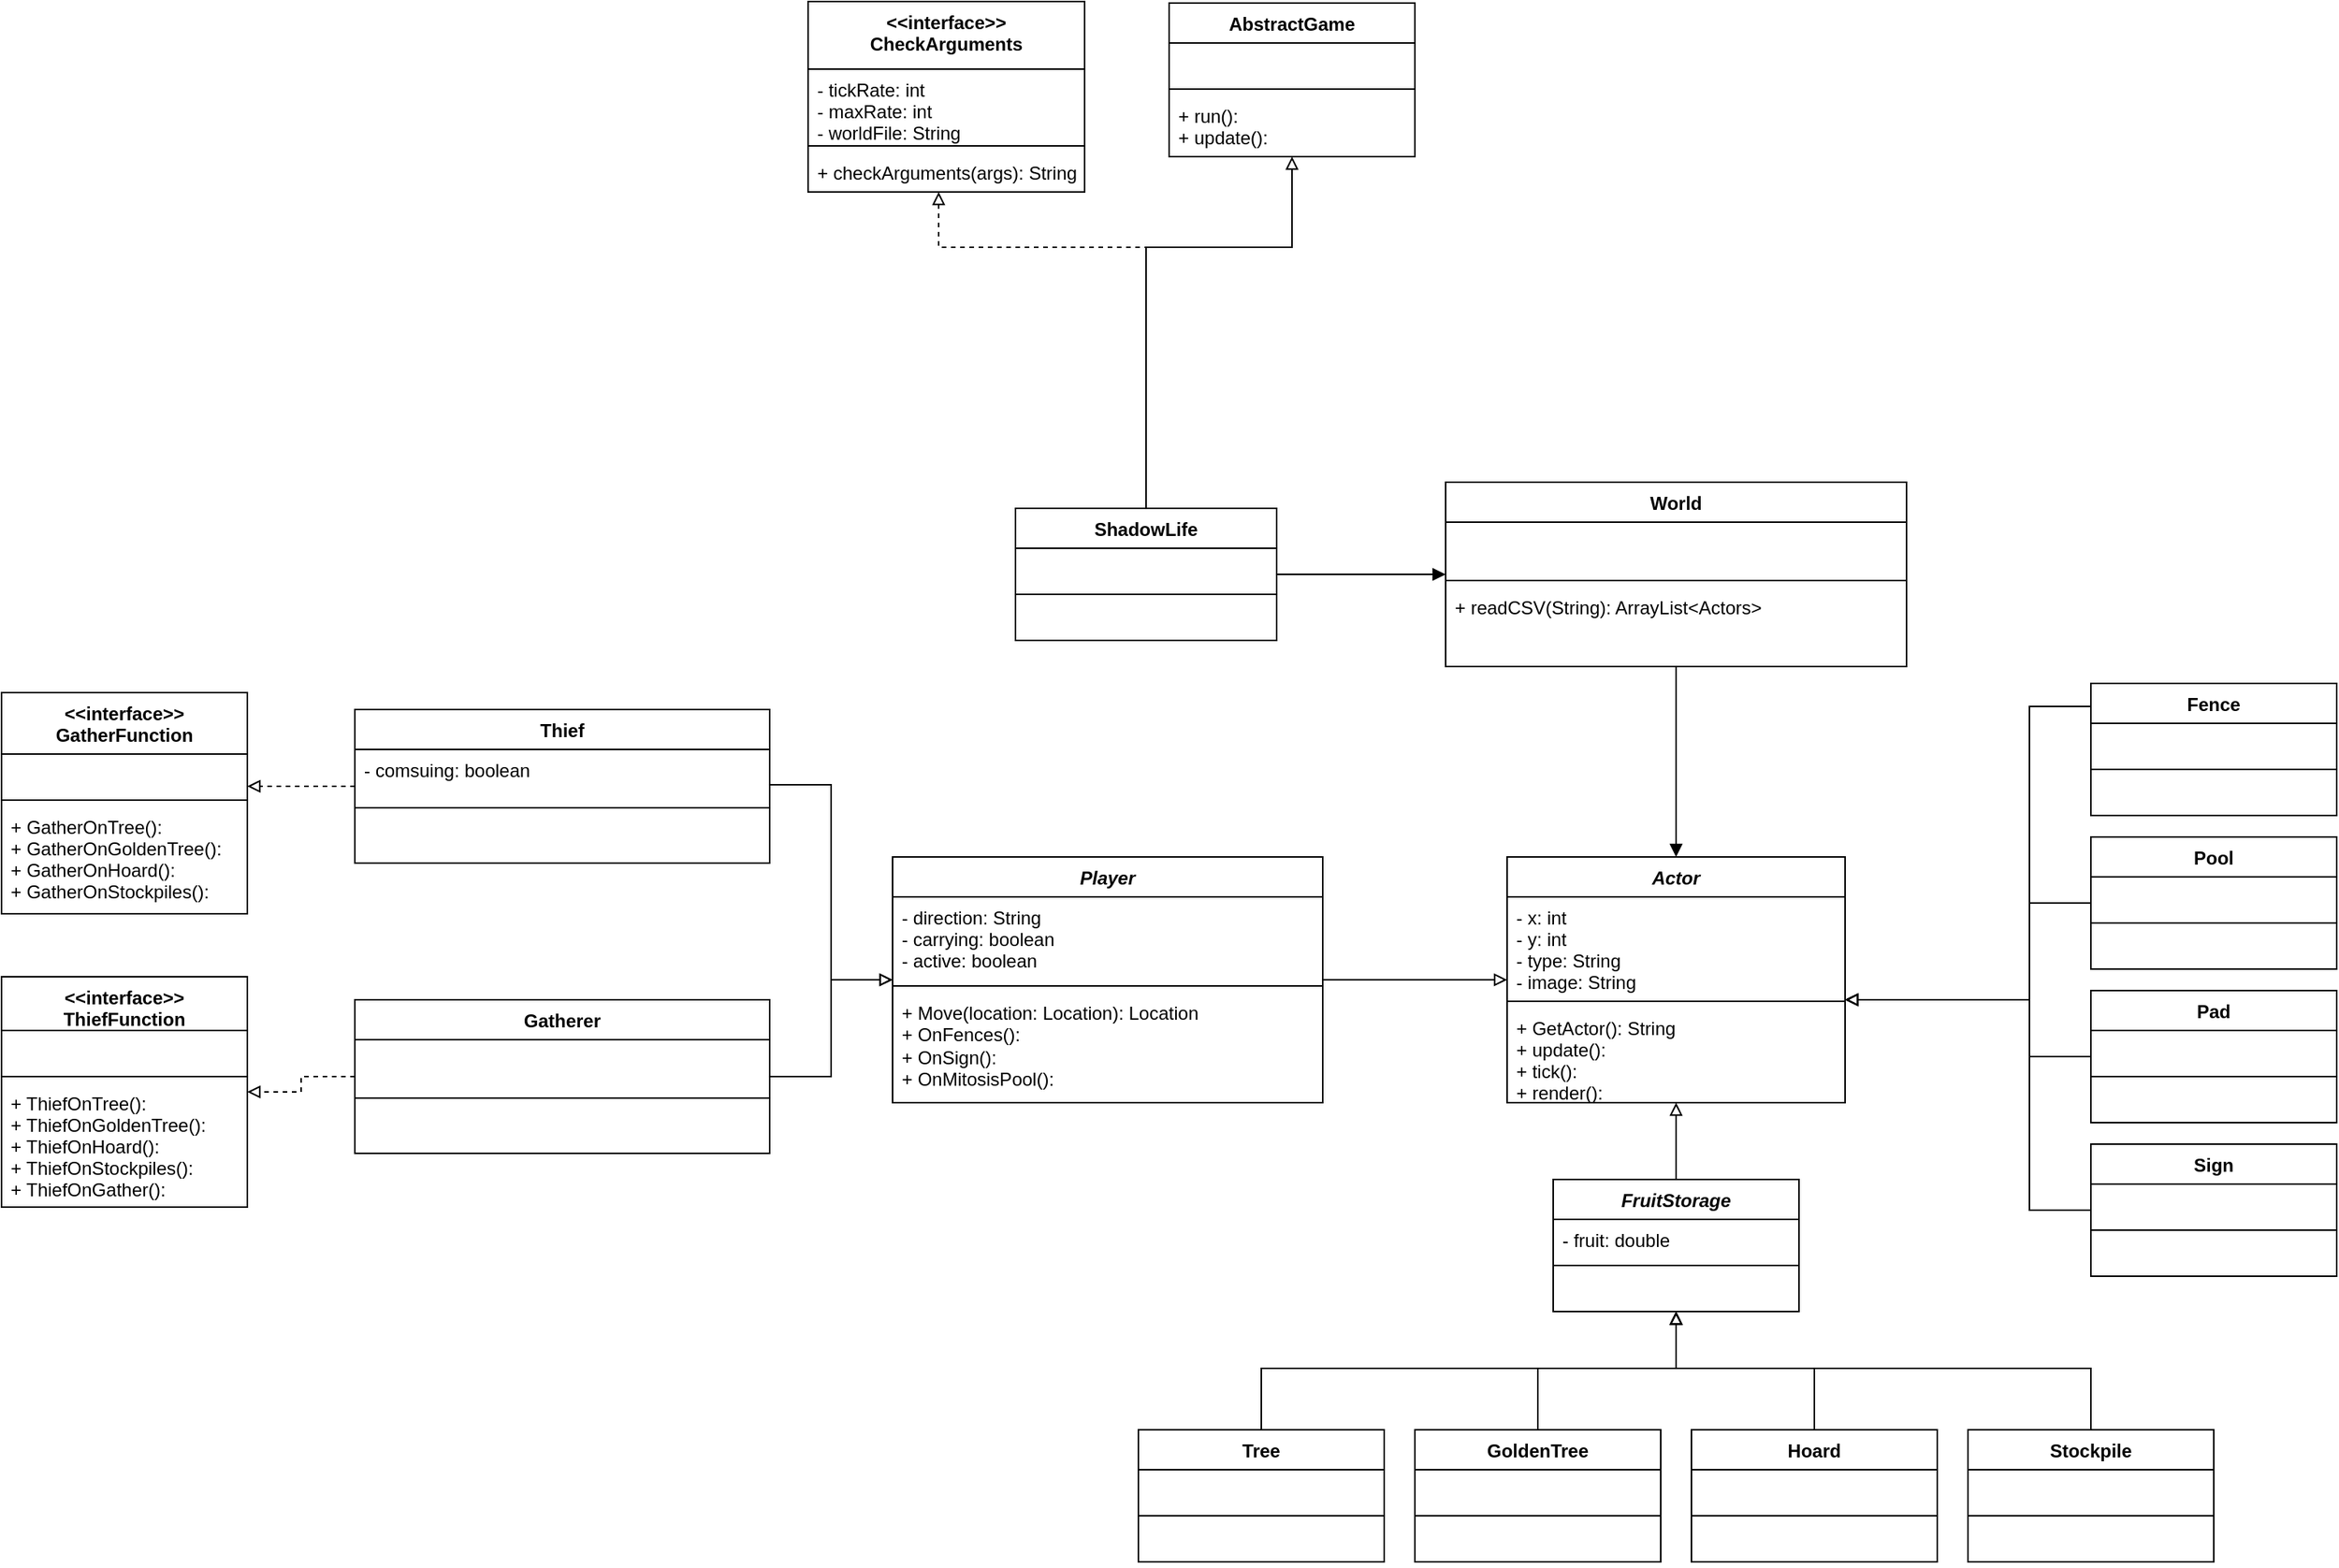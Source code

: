 <mxfile version="13.8.1" type="github">
  <diagram id="8bXLAqBgpqBfF3MkcfT9" name="Page-1">
    <mxGraphModel dx="2295" dy="1965" grid="1" gridSize="10" guides="1" tooltips="1" connect="1" arrows="1" fold="1" page="1" pageScale="1" pageWidth="827" pageHeight="1169" math="0" shadow="0">
      <root>
        <mxCell id="0" />
        <mxCell id="1" parent="0" />
        <mxCell id="_KqUHUQxYsWN_y9WbBXg-61" style="edgeStyle=orthogonalEdgeStyle;rounded=0;orthogonalLoop=1;jettySize=auto;html=1;endArrow=block;endFill=0;" parent="1" source="_KqUHUQxYsWN_y9WbBXg-1" target="_KqUHUQxYsWN_y9WbBXg-33" edge="1">
          <mxGeometry relative="1" as="geometry">
            <Array as="points">
              <mxPoint x="170" y="480" />
              <mxPoint x="440" y="480" />
            </Array>
          </mxGeometry>
        </mxCell>
        <mxCell id="_KqUHUQxYsWN_y9WbBXg-65" style="edgeStyle=orthogonalEdgeStyle;rounded=0;orthogonalLoop=1;jettySize=auto;html=1;endArrow=block;endFill=0;" parent="1" source="_KqUHUQxYsWN_y9WbBXg-33" target="AUTX05rUSj2o7FPqUN2a-1" edge="1">
          <mxGeometry relative="1" as="geometry" />
        </mxCell>
        <mxCell id="_KqUHUQxYsWN_y9WbBXg-66" style="edgeStyle=orthogonalEdgeStyle;rounded=0;orthogonalLoop=1;jettySize=auto;html=1;endArrow=block;endFill=0;" parent="1" source="_KqUHUQxYsWN_y9WbBXg-37" target="AUTX05rUSj2o7FPqUN2a-1" edge="1">
          <mxGeometry relative="1" as="geometry" />
        </mxCell>
        <mxCell id="_KqUHUQxYsWN_y9WbBXg-67" style="edgeStyle=orthogonalEdgeStyle;rounded=0;orthogonalLoop=1;jettySize=auto;html=1;endArrow=block;endFill=0;" parent="1" source="_KqUHUQxYsWN_y9WbBXg-41" target="_KqUHUQxYsWN_y9WbBXg-37" edge="1">
          <mxGeometry relative="1" as="geometry">
            <Array as="points">
              <mxPoint x="-110" y="100" />
              <mxPoint x="-110" y="227" />
            </Array>
          </mxGeometry>
        </mxCell>
        <mxCell id="OPrXJ3ff7VwbG-L7M6mP-23" style="edgeStyle=orthogonalEdgeStyle;rounded=0;orthogonalLoop=1;jettySize=auto;html=1;endArrow=block;endFill=0;dashed=1;" edge="1" parent="1" source="_KqUHUQxYsWN_y9WbBXg-41" target="OPrXJ3ff7VwbG-L7M6mP-15">
          <mxGeometry relative="1" as="geometry">
            <Array as="points">
              <mxPoint x="-490" y="100" />
              <mxPoint x="-490" y="100" />
            </Array>
          </mxGeometry>
        </mxCell>
        <mxCell id="OPrXJ3ff7VwbG-L7M6mP-24" style="edgeStyle=orthogonalEdgeStyle;rounded=0;orthogonalLoop=1;jettySize=auto;html=1;dashed=1;endArrow=block;endFill=0;" edge="1" parent="1" source="_KqUHUQxYsWN_y9WbBXg-45" target="OPrXJ3ff7VwbG-L7M6mP-19">
          <mxGeometry relative="1" as="geometry" />
        </mxCell>
        <mxCell id="_KqUHUQxYsWN_y9WbBXg-57" style="edgeStyle=orthogonalEdgeStyle;rounded=0;orthogonalLoop=1;jettySize=auto;html=1;endArrow=block;endFill=0;" parent="1" source="_KqUHUQxYsWN_y9WbBXg-18" target="AUTX05rUSj2o7FPqUN2a-1" edge="1">
          <mxGeometry relative="1" as="geometry">
            <Array as="points">
              <mxPoint x="790" y="49" />
              <mxPoint x="670" y="49" />
              <mxPoint x="670" y="240" />
            </Array>
          </mxGeometry>
        </mxCell>
        <mxCell id="_KqUHUQxYsWN_y9WbBXg-17" value="Fence" style="swimlane;fontStyle=1;align=center;verticalAlign=top;childLayout=stackLayout;horizontal=1;startSize=26;horizontalStack=0;resizeParent=1;resizeParentMax=0;resizeLast=0;collapsible=1;marginBottom=0;" parent="1" vertex="1">
          <mxGeometry x="710" y="34" width="160" height="86" as="geometry" />
        </mxCell>
        <mxCell id="_KqUHUQxYsWN_y9WbBXg-18" value=" " style="text;strokeColor=none;fillColor=none;align=left;verticalAlign=top;spacingLeft=4;spacingRight=4;overflow=hidden;rotatable=0;points=[[0,0.5],[1,0.5]];portConstraint=eastwest;" parent="_KqUHUQxYsWN_y9WbBXg-17" vertex="1">
          <mxGeometry y="26" width="160" height="26" as="geometry" />
        </mxCell>
        <mxCell id="_KqUHUQxYsWN_y9WbBXg-19" value="" style="line;strokeWidth=1;fillColor=none;align=left;verticalAlign=middle;spacingTop=-1;spacingLeft=3;spacingRight=3;rotatable=0;labelPosition=right;points=[];portConstraint=eastwest;" parent="_KqUHUQxYsWN_y9WbBXg-17" vertex="1">
          <mxGeometry y="52" width="160" height="8" as="geometry" />
        </mxCell>
        <mxCell id="_KqUHUQxYsWN_y9WbBXg-20" value=" " style="text;strokeColor=none;fillColor=none;align=left;verticalAlign=top;spacingLeft=4;spacingRight=4;overflow=hidden;rotatable=0;points=[[0,0.5],[1,0.5]];portConstraint=eastwest;" parent="_KqUHUQxYsWN_y9WbBXg-17" vertex="1">
          <mxGeometry y="60" width="160" height="26" as="geometry" />
        </mxCell>
        <mxCell id="_KqUHUQxYsWN_y9WbBXg-58" style="edgeStyle=orthogonalEdgeStyle;rounded=0;orthogonalLoop=1;jettySize=auto;html=1;endArrow=block;endFill=0;" parent="1" source="_KqUHUQxYsWN_y9WbBXg-21" target="AUTX05rUSj2o7FPqUN2a-1" edge="1">
          <mxGeometry relative="1" as="geometry">
            <Array as="points">
              <mxPoint x="670" y="177" />
              <mxPoint x="670" y="240" />
            </Array>
          </mxGeometry>
        </mxCell>
        <mxCell id="_KqUHUQxYsWN_y9WbBXg-21" value="Pool" style="swimlane;fontStyle=1;align=center;verticalAlign=top;childLayout=stackLayout;horizontal=1;startSize=26;horizontalStack=0;resizeParent=1;resizeParentMax=0;resizeLast=0;collapsible=1;marginBottom=0;" parent="1" vertex="1">
          <mxGeometry x="710" y="134" width="160" height="86" as="geometry" />
        </mxCell>
        <mxCell id="_KqUHUQxYsWN_y9WbBXg-22" value=" " style="text;strokeColor=none;fillColor=none;align=left;verticalAlign=top;spacingLeft=4;spacingRight=4;overflow=hidden;rotatable=0;points=[[0,0.5],[1,0.5]];portConstraint=eastwest;" parent="_KqUHUQxYsWN_y9WbBXg-21" vertex="1">
          <mxGeometry y="26" width="160" height="26" as="geometry" />
        </mxCell>
        <mxCell id="_KqUHUQxYsWN_y9WbBXg-23" value="" style="line;strokeWidth=1;fillColor=none;align=left;verticalAlign=middle;spacingTop=-1;spacingLeft=3;spacingRight=3;rotatable=0;labelPosition=right;points=[];portConstraint=eastwest;" parent="_KqUHUQxYsWN_y9WbBXg-21" vertex="1">
          <mxGeometry y="52" width="160" height="8" as="geometry" />
        </mxCell>
        <mxCell id="_KqUHUQxYsWN_y9WbBXg-24" value=" " style="text;strokeColor=none;fillColor=none;align=left;verticalAlign=top;spacingLeft=4;spacingRight=4;overflow=hidden;rotatable=0;points=[[0,0.5],[1,0.5]];portConstraint=eastwest;" parent="_KqUHUQxYsWN_y9WbBXg-21" vertex="1">
          <mxGeometry y="60" width="160" height="26" as="geometry" />
        </mxCell>
        <mxCell id="_KqUHUQxYsWN_y9WbBXg-59" style="edgeStyle=orthogonalEdgeStyle;rounded=0;orthogonalLoop=1;jettySize=auto;html=1;endArrow=block;endFill=0;" parent="1" source="_KqUHUQxYsWN_y9WbBXg-25" target="AUTX05rUSj2o7FPqUN2a-1" edge="1">
          <mxGeometry relative="1" as="geometry">
            <Array as="points">
              <mxPoint x="670" y="277" />
              <mxPoint x="670" y="240" />
            </Array>
          </mxGeometry>
        </mxCell>
        <mxCell id="_KqUHUQxYsWN_y9WbBXg-25" value="Pad" style="swimlane;fontStyle=1;align=center;verticalAlign=top;childLayout=stackLayout;horizontal=1;startSize=26;horizontalStack=0;resizeParent=1;resizeParentMax=0;resizeLast=0;collapsible=1;marginBottom=0;" parent="1" vertex="1">
          <mxGeometry x="710" y="234" width="160" height="86" as="geometry" />
        </mxCell>
        <mxCell id="_KqUHUQxYsWN_y9WbBXg-26" value=" " style="text;strokeColor=none;fillColor=none;align=left;verticalAlign=top;spacingLeft=4;spacingRight=4;overflow=hidden;rotatable=0;points=[[0,0.5],[1,0.5]];portConstraint=eastwest;" parent="_KqUHUQxYsWN_y9WbBXg-25" vertex="1">
          <mxGeometry y="26" width="160" height="26" as="geometry" />
        </mxCell>
        <mxCell id="_KqUHUQxYsWN_y9WbBXg-27" value="" style="line;strokeWidth=1;fillColor=none;align=left;verticalAlign=middle;spacingTop=-1;spacingLeft=3;spacingRight=3;rotatable=0;labelPosition=right;points=[];portConstraint=eastwest;" parent="_KqUHUQxYsWN_y9WbBXg-25" vertex="1">
          <mxGeometry y="52" width="160" height="8" as="geometry" />
        </mxCell>
        <mxCell id="_KqUHUQxYsWN_y9WbBXg-28" value=" " style="text;strokeColor=none;fillColor=none;align=left;verticalAlign=top;spacingLeft=4;spacingRight=4;overflow=hidden;rotatable=0;points=[[0,0.5],[1,0.5]];portConstraint=eastwest;" parent="_KqUHUQxYsWN_y9WbBXg-25" vertex="1">
          <mxGeometry y="60" width="160" height="26" as="geometry" />
        </mxCell>
        <mxCell id="_KqUHUQxYsWN_y9WbBXg-60" style="edgeStyle=orthogonalEdgeStyle;rounded=0;orthogonalLoop=1;jettySize=auto;html=1;endArrow=block;endFill=0;" parent="1" source="_KqUHUQxYsWN_y9WbBXg-29" target="AUTX05rUSj2o7FPqUN2a-1" edge="1">
          <mxGeometry relative="1" as="geometry">
            <Array as="points">
              <mxPoint x="670" y="377" />
              <mxPoint x="670" y="240" />
            </Array>
          </mxGeometry>
        </mxCell>
        <mxCell id="_KqUHUQxYsWN_y9WbBXg-29" value="Sign" style="swimlane;fontStyle=1;align=center;verticalAlign=top;childLayout=stackLayout;horizontal=1;startSize=26;horizontalStack=0;resizeParent=1;resizeParentMax=0;resizeLast=0;collapsible=1;marginBottom=0;" parent="1" vertex="1">
          <mxGeometry x="710" y="334" width="160" height="86" as="geometry" />
        </mxCell>
        <mxCell id="_KqUHUQxYsWN_y9WbBXg-30" value=" " style="text;strokeColor=none;fillColor=none;align=left;verticalAlign=top;spacingLeft=4;spacingRight=4;overflow=hidden;rotatable=0;points=[[0,0.5],[1,0.5]];portConstraint=eastwest;" parent="_KqUHUQxYsWN_y9WbBXg-29" vertex="1">
          <mxGeometry y="26" width="160" height="26" as="geometry" />
        </mxCell>
        <mxCell id="_KqUHUQxYsWN_y9WbBXg-31" value="" style="line;strokeWidth=1;fillColor=none;align=left;verticalAlign=middle;spacingTop=-1;spacingLeft=3;spacingRight=3;rotatable=0;labelPosition=right;points=[];portConstraint=eastwest;" parent="_KqUHUQxYsWN_y9WbBXg-29" vertex="1">
          <mxGeometry y="52" width="160" height="8" as="geometry" />
        </mxCell>
        <mxCell id="_KqUHUQxYsWN_y9WbBXg-32" value=" " style="text;strokeColor=none;fillColor=none;align=left;verticalAlign=top;spacingLeft=4;spacingRight=4;overflow=hidden;rotatable=0;points=[[0,0.5],[1,0.5]];portConstraint=eastwest;" parent="_KqUHUQxYsWN_y9WbBXg-29" vertex="1">
          <mxGeometry y="60" width="160" height="26" as="geometry" />
        </mxCell>
        <mxCell id="_KqUHUQxYsWN_y9WbBXg-63" style="edgeStyle=orthogonalEdgeStyle;rounded=0;orthogonalLoop=1;jettySize=auto;html=1;endArrow=block;endFill=0;" parent="1" source="_KqUHUQxYsWN_y9WbBXg-9" target="_KqUHUQxYsWN_y9WbBXg-33" edge="1">
          <mxGeometry relative="1" as="geometry">
            <Array as="points">
              <mxPoint x="530" y="480" />
              <mxPoint x="440" y="480" />
            </Array>
          </mxGeometry>
        </mxCell>
        <mxCell id="_KqUHUQxYsWN_y9WbBXg-9" value="Hoard" style="swimlane;fontStyle=1;align=center;verticalAlign=top;childLayout=stackLayout;horizontal=1;startSize=26;horizontalStack=0;resizeParent=1;resizeParentMax=0;resizeLast=0;collapsible=1;marginBottom=0;" parent="1" vertex="1">
          <mxGeometry x="450" y="520" width="160" height="86" as="geometry" />
        </mxCell>
        <mxCell id="_KqUHUQxYsWN_y9WbBXg-10" value=" " style="text;strokeColor=none;fillColor=none;align=left;verticalAlign=top;spacingLeft=4;spacingRight=4;overflow=hidden;rotatable=0;points=[[0,0.5],[1,0.5]];portConstraint=eastwest;" parent="_KqUHUQxYsWN_y9WbBXg-9" vertex="1">
          <mxGeometry y="26" width="160" height="26" as="geometry" />
        </mxCell>
        <mxCell id="_KqUHUQxYsWN_y9WbBXg-11" value="" style="line;strokeWidth=1;fillColor=none;align=left;verticalAlign=middle;spacingTop=-1;spacingLeft=3;spacingRight=3;rotatable=0;labelPosition=right;points=[];portConstraint=eastwest;" parent="_KqUHUQxYsWN_y9WbBXg-9" vertex="1">
          <mxGeometry y="52" width="160" height="8" as="geometry" />
        </mxCell>
        <mxCell id="_KqUHUQxYsWN_y9WbBXg-12" value=" " style="text;strokeColor=none;fillColor=none;align=left;verticalAlign=top;spacingLeft=4;spacingRight=4;overflow=hidden;rotatable=0;points=[[0,0.5],[1,0.5]];portConstraint=eastwest;" parent="_KqUHUQxYsWN_y9WbBXg-9" vertex="1">
          <mxGeometry y="60" width="160" height="26" as="geometry" />
        </mxCell>
        <mxCell id="_KqUHUQxYsWN_y9WbBXg-62" style="edgeStyle=orthogonalEdgeStyle;rounded=0;orthogonalLoop=1;jettySize=auto;html=1;endArrow=block;endFill=0;" parent="1" source="_KqUHUQxYsWN_y9WbBXg-5" target="_KqUHUQxYsWN_y9WbBXg-33" edge="1">
          <mxGeometry relative="1" as="geometry">
            <Array as="points">
              <mxPoint x="350" y="480" />
              <mxPoint x="440" y="480" />
            </Array>
          </mxGeometry>
        </mxCell>
        <mxCell id="_KqUHUQxYsWN_y9WbBXg-5" value="GoldenTree" style="swimlane;fontStyle=1;align=center;verticalAlign=top;childLayout=stackLayout;horizontal=1;startSize=26;horizontalStack=0;resizeParent=1;resizeParentMax=0;resizeLast=0;collapsible=1;marginBottom=0;" parent="1" vertex="1">
          <mxGeometry x="270" y="520" width="160" height="86" as="geometry" />
        </mxCell>
        <mxCell id="_KqUHUQxYsWN_y9WbBXg-6" value=" " style="text;strokeColor=none;fillColor=none;align=left;verticalAlign=top;spacingLeft=4;spacingRight=4;overflow=hidden;rotatable=0;points=[[0,0.5],[1,0.5]];portConstraint=eastwest;" parent="_KqUHUQxYsWN_y9WbBXg-5" vertex="1">
          <mxGeometry y="26" width="160" height="26" as="geometry" />
        </mxCell>
        <mxCell id="_KqUHUQxYsWN_y9WbBXg-7" value="" style="line;strokeWidth=1;fillColor=none;align=left;verticalAlign=middle;spacingTop=-1;spacingLeft=3;spacingRight=3;rotatable=0;labelPosition=right;points=[];portConstraint=eastwest;" parent="_KqUHUQxYsWN_y9WbBXg-5" vertex="1">
          <mxGeometry y="52" width="160" height="8" as="geometry" />
        </mxCell>
        <mxCell id="_KqUHUQxYsWN_y9WbBXg-8" value=" " style="text;strokeColor=none;fillColor=none;align=left;verticalAlign=top;spacingLeft=4;spacingRight=4;overflow=hidden;rotatable=0;points=[[0,0.5],[1,0.5]];portConstraint=eastwest;" parent="_KqUHUQxYsWN_y9WbBXg-5" vertex="1">
          <mxGeometry y="60" width="160" height="26" as="geometry" />
        </mxCell>
        <mxCell id="_KqUHUQxYsWN_y9WbBXg-1" value="Tree" style="swimlane;fontStyle=1;align=center;verticalAlign=top;childLayout=stackLayout;horizontal=1;startSize=26;horizontalStack=0;resizeParent=1;resizeParentMax=0;resizeLast=0;collapsible=1;marginBottom=0;" parent="1" vertex="1">
          <mxGeometry x="90" y="520" width="160" height="86" as="geometry" />
        </mxCell>
        <mxCell id="_KqUHUQxYsWN_y9WbBXg-2" value=" " style="text;strokeColor=none;fillColor=none;align=left;verticalAlign=top;spacingLeft=4;spacingRight=4;overflow=hidden;rotatable=0;points=[[0,0.5],[1,0.5]];portConstraint=eastwest;" parent="_KqUHUQxYsWN_y9WbBXg-1" vertex="1">
          <mxGeometry y="26" width="160" height="26" as="geometry" />
        </mxCell>
        <mxCell id="_KqUHUQxYsWN_y9WbBXg-3" value="" style="line;strokeWidth=1;fillColor=none;align=left;verticalAlign=middle;spacingTop=-1;spacingLeft=3;spacingRight=3;rotatable=0;labelPosition=right;points=[];portConstraint=eastwest;" parent="_KqUHUQxYsWN_y9WbBXg-1" vertex="1">
          <mxGeometry y="52" width="160" height="8" as="geometry" />
        </mxCell>
        <mxCell id="_KqUHUQxYsWN_y9WbBXg-4" value=" " style="text;strokeColor=none;fillColor=none;align=left;verticalAlign=top;spacingLeft=4;spacingRight=4;overflow=hidden;rotatable=0;points=[[0,0.5],[1,0.5]];portConstraint=eastwest;" parent="_KqUHUQxYsWN_y9WbBXg-1" vertex="1">
          <mxGeometry y="60" width="160" height="26" as="geometry" />
        </mxCell>
        <mxCell id="_KqUHUQxYsWN_y9WbBXg-64" style="edgeStyle=orthogonalEdgeStyle;rounded=0;orthogonalLoop=1;jettySize=auto;html=1;endArrow=block;endFill=0;" parent="1" source="_KqUHUQxYsWN_y9WbBXg-13" target="_KqUHUQxYsWN_y9WbBXg-33" edge="1">
          <mxGeometry relative="1" as="geometry">
            <Array as="points">
              <mxPoint x="710" y="480" />
              <mxPoint x="440" y="480" />
            </Array>
          </mxGeometry>
        </mxCell>
        <mxCell id="_KqUHUQxYsWN_y9WbBXg-13" value="Stockpile" style="swimlane;fontStyle=1;align=center;verticalAlign=top;childLayout=stackLayout;horizontal=1;startSize=26;horizontalStack=0;resizeParent=1;resizeParentMax=0;resizeLast=0;collapsible=1;marginBottom=0;" parent="1" vertex="1">
          <mxGeometry x="630" y="520" width="160" height="86" as="geometry" />
        </mxCell>
        <mxCell id="_KqUHUQxYsWN_y9WbBXg-14" value=" " style="text;strokeColor=none;fillColor=none;align=left;verticalAlign=top;spacingLeft=4;spacingRight=4;overflow=hidden;rotatable=0;points=[[0,0.5],[1,0.5]];portConstraint=eastwest;" parent="_KqUHUQxYsWN_y9WbBXg-13" vertex="1">
          <mxGeometry y="26" width="160" height="26" as="geometry" />
        </mxCell>
        <mxCell id="_KqUHUQxYsWN_y9WbBXg-15" value="" style="line;strokeWidth=1;fillColor=none;align=left;verticalAlign=middle;spacingTop=-1;spacingLeft=3;spacingRight=3;rotatable=0;labelPosition=right;points=[];portConstraint=eastwest;" parent="_KqUHUQxYsWN_y9WbBXg-13" vertex="1">
          <mxGeometry y="52" width="160" height="8" as="geometry" />
        </mxCell>
        <mxCell id="_KqUHUQxYsWN_y9WbBXg-16" value=" " style="text;strokeColor=none;fillColor=none;align=left;verticalAlign=top;spacingLeft=4;spacingRight=4;overflow=hidden;rotatable=0;points=[[0,0.5],[1,0.5]];portConstraint=eastwest;" parent="_KqUHUQxYsWN_y9WbBXg-13" vertex="1">
          <mxGeometry y="60" width="160" height="26" as="geometry" />
        </mxCell>
        <mxCell id="OPrXJ3ff7VwbG-L7M6mP-9" style="edgeStyle=orthogonalEdgeStyle;rounded=0;orthogonalLoop=1;jettySize=auto;html=1;endArrow=block;endFill=0;dashed=1;" edge="1" parent="1" source="OPrXJ3ff7VwbG-L7M6mP-1" target="OPrXJ3ff7VwbG-L7M6mP-5">
          <mxGeometry relative="1" as="geometry">
            <Array as="points">
              <mxPoint x="95" y="-250" />
              <mxPoint x="-40" y="-250" />
            </Array>
          </mxGeometry>
        </mxCell>
        <mxCell id="OPrXJ3ff7VwbG-L7M6mP-14" style="edgeStyle=orthogonalEdgeStyle;rounded=0;orthogonalLoop=1;jettySize=auto;html=1;endArrow=block;endFill=0;" edge="1" parent="1" source="OPrXJ3ff7VwbG-L7M6mP-1" target="OPrXJ3ff7VwbG-L7M6mP-10">
          <mxGeometry relative="1" as="geometry">
            <Array as="points">
              <mxPoint x="95" y="-250" />
              <mxPoint x="190" y="-250" />
            </Array>
          </mxGeometry>
        </mxCell>
        <mxCell id="OPrXJ3ff7VwbG-L7M6mP-15" value="&lt;&lt;interface&gt;&gt;&#xa;GatherFunction" style="swimlane;fontStyle=1;align=center;verticalAlign=top;childLayout=stackLayout;horizontal=1;startSize=40;horizontalStack=0;resizeParent=1;resizeParentMax=0;resizeLast=0;collapsible=1;marginBottom=0;" vertex="1" parent="1">
          <mxGeometry x="-650" y="40" width="160" height="144" as="geometry" />
        </mxCell>
        <mxCell id="OPrXJ3ff7VwbG-L7M6mP-16" value=" " style="text;strokeColor=none;fillColor=none;align=left;verticalAlign=top;spacingLeft=4;spacingRight=4;overflow=hidden;rotatable=0;points=[[0,0.5],[1,0.5]];portConstraint=eastwest;" vertex="1" parent="OPrXJ3ff7VwbG-L7M6mP-15">
          <mxGeometry y="40" width="160" height="26" as="geometry" />
        </mxCell>
        <mxCell id="OPrXJ3ff7VwbG-L7M6mP-17" value="" style="line;strokeWidth=1;fillColor=none;align=left;verticalAlign=middle;spacingTop=-1;spacingLeft=3;spacingRight=3;rotatable=0;labelPosition=right;points=[];portConstraint=eastwest;" vertex="1" parent="OPrXJ3ff7VwbG-L7M6mP-15">
          <mxGeometry y="66" width="160" height="8" as="geometry" />
        </mxCell>
        <mxCell id="OPrXJ3ff7VwbG-L7M6mP-18" value="+ GatherOnTree(): &#xa;+ GatherOnGoldenTree(): &#xa;+ GatherOnHoard(): &#xa;+ GatherOnStockpiles(): " style="text;strokeColor=none;fillColor=none;align=left;verticalAlign=top;spacingLeft=4;spacingRight=4;overflow=hidden;rotatable=0;points=[[0,0.5],[1,0.5]];portConstraint=eastwest;" vertex="1" parent="OPrXJ3ff7VwbG-L7M6mP-15">
          <mxGeometry y="74" width="160" height="70" as="geometry" />
        </mxCell>
        <mxCell id="OPrXJ3ff7VwbG-L7M6mP-19" value="&lt;&lt;interface&gt;&gt;&#xa;ThiefFunction" style="swimlane;fontStyle=1;align=center;verticalAlign=top;childLayout=stackLayout;horizontal=1;startSize=35;horizontalStack=0;resizeParent=1;resizeParentMax=0;resizeLast=0;collapsible=1;marginBottom=0;" vertex="1" parent="1">
          <mxGeometry x="-650" y="225" width="160" height="150" as="geometry" />
        </mxCell>
        <mxCell id="OPrXJ3ff7VwbG-L7M6mP-20" value=" " style="text;strokeColor=none;fillColor=none;align=left;verticalAlign=top;spacingLeft=4;spacingRight=4;overflow=hidden;rotatable=0;points=[[0,0.5],[1,0.5]];portConstraint=eastwest;" vertex="1" parent="OPrXJ3ff7VwbG-L7M6mP-19">
          <mxGeometry y="35" width="160" height="26" as="geometry" />
        </mxCell>
        <mxCell id="OPrXJ3ff7VwbG-L7M6mP-21" value="" style="line;strokeWidth=1;fillColor=none;align=left;verticalAlign=middle;spacingTop=-1;spacingLeft=3;spacingRight=3;rotatable=0;labelPosition=right;points=[];portConstraint=eastwest;" vertex="1" parent="OPrXJ3ff7VwbG-L7M6mP-19">
          <mxGeometry y="61" width="160" height="8" as="geometry" />
        </mxCell>
        <mxCell id="OPrXJ3ff7VwbG-L7M6mP-22" value="+ ThiefOnTree(): &#xa;+ ThiefOnGoldenTree(): &#xa;+ ThiefOnHoard(): &#xa;+ ThiefOnStockpiles():&#xa;+ ThiefOnGather(): " style="text;strokeColor=none;fillColor=none;align=left;verticalAlign=top;spacingLeft=4;spacingRight=4;overflow=hidden;rotatable=0;points=[[0,0.5],[1,0.5]];portConstraint=eastwest;" vertex="1" parent="OPrXJ3ff7VwbG-L7M6mP-19">
          <mxGeometry y="69" width="160" height="81" as="geometry" />
        </mxCell>
        <mxCell id="_KqUHUQxYsWN_y9WbBXg-37" value="Player" style="swimlane;fontStyle=3;align=center;verticalAlign=top;childLayout=stackLayout;horizontal=1;startSize=26;horizontalStack=0;resizeParent=1;resizeParentMax=0;resizeLast=0;collapsible=1;marginBottom=0;" parent="1" vertex="1">
          <mxGeometry x="-70" y="147" width="280" height="160" as="geometry" />
        </mxCell>
        <mxCell id="_KqUHUQxYsWN_y9WbBXg-38" value="- direction: String&#xa;- carrying: boolean&#xa;- active: boolean" style="text;strokeColor=none;fillColor=none;align=left;verticalAlign=top;spacingLeft=4;spacingRight=4;overflow=hidden;rotatable=0;points=[[0,0.5],[1,0.5]];portConstraint=eastwest;" parent="_KqUHUQxYsWN_y9WbBXg-37" vertex="1">
          <mxGeometry y="26" width="280" height="54" as="geometry" />
        </mxCell>
        <mxCell id="_KqUHUQxYsWN_y9WbBXg-39" value="" style="line;strokeWidth=1;fillColor=none;align=left;verticalAlign=middle;spacingTop=-1;spacingLeft=3;spacingRight=3;rotatable=0;labelPosition=right;points=[];portConstraint=eastwest;" parent="_KqUHUQxYsWN_y9WbBXg-37" vertex="1">
          <mxGeometry y="80" width="280" height="8" as="geometry" />
        </mxCell>
        <mxCell id="_KqUHUQxYsWN_y9WbBXg-40" value="+ Move(location: Location): Location&lt;br&gt;+ OnFences(): &lt;br&gt;+ OnSign():  &lt;br&gt;+ OnMitosisPool():&lt;br&gt;&lt;br&gt;" style="text;strokeColor=none;fillColor=none;align=left;verticalAlign=top;spacingLeft=4;spacingRight=4;overflow=hidden;rotatable=0;points=[[0,0.5],[1,0.5]];portConstraint=eastwest;html=1;" parent="_KqUHUQxYsWN_y9WbBXg-37" vertex="1">
          <mxGeometry y="88" width="280" height="72" as="geometry" />
        </mxCell>
        <mxCell id="_KqUHUQxYsWN_y9WbBXg-41" value="Thief" style="swimlane;fontStyle=1;align=center;verticalAlign=top;childLayout=stackLayout;horizontal=1;startSize=26;horizontalStack=0;resizeParent=1;resizeParentMax=0;resizeLast=0;collapsible=1;marginBottom=0;" parent="1" vertex="1">
          <mxGeometry x="-420" y="51" width="270" height="100" as="geometry" />
        </mxCell>
        <mxCell id="_KqUHUQxYsWN_y9WbBXg-42" value="- comsuing: boolean" style="text;strokeColor=none;fillColor=none;align=left;verticalAlign=top;spacingLeft=4;spacingRight=4;overflow=hidden;rotatable=0;points=[[0,0.5],[1,0.5]];portConstraint=eastwest;" parent="_KqUHUQxYsWN_y9WbBXg-41" vertex="1">
          <mxGeometry y="26" width="270" height="34" as="geometry" />
        </mxCell>
        <mxCell id="_KqUHUQxYsWN_y9WbBXg-43" value="" style="line;strokeWidth=1;fillColor=none;align=left;verticalAlign=middle;spacingTop=-1;spacingLeft=3;spacingRight=3;rotatable=0;labelPosition=right;points=[];portConstraint=eastwest;" parent="_KqUHUQxYsWN_y9WbBXg-41" vertex="1">
          <mxGeometry y="60" width="270" height="8" as="geometry" />
        </mxCell>
        <mxCell id="_KqUHUQxYsWN_y9WbBXg-44" value=" " style="text;strokeColor=none;fillColor=none;align=left;verticalAlign=top;spacingLeft=4;spacingRight=4;overflow=hidden;rotatable=0;points=[[0,0.5],[1,0.5]];portConstraint=eastwest;" parent="_KqUHUQxYsWN_y9WbBXg-41" vertex="1">
          <mxGeometry y="68" width="270" height="32" as="geometry" />
        </mxCell>
        <mxCell id="OPrXJ3ff7VwbG-L7M6mP-25" style="edgeStyle=orthogonalEdgeStyle;rounded=0;orthogonalLoop=1;jettySize=auto;html=1;endArrow=block;endFill=0;" edge="1" parent="1" source="_KqUHUQxYsWN_y9WbBXg-45" target="_KqUHUQxYsWN_y9WbBXg-37">
          <mxGeometry relative="1" as="geometry" />
        </mxCell>
        <mxCell id="_KqUHUQxYsWN_y9WbBXg-45" value="Gatherer" style="swimlane;fontStyle=1;align=center;verticalAlign=top;childLayout=stackLayout;horizontal=1;startSize=26;horizontalStack=0;resizeParent=1;resizeParentMax=0;resizeLast=0;collapsible=1;marginBottom=0;" parent="1" vertex="1">
          <mxGeometry x="-420" y="240" width="270" height="100" as="geometry" />
        </mxCell>
        <mxCell id="_KqUHUQxYsWN_y9WbBXg-46" value=" " style="text;strokeColor=none;fillColor=none;align=left;verticalAlign=top;spacingLeft=4;spacingRight=4;overflow=hidden;rotatable=0;points=[[0,0.5],[1,0.5]];portConstraint=eastwest;" parent="_KqUHUQxYsWN_y9WbBXg-45" vertex="1">
          <mxGeometry y="26" width="270" height="34" as="geometry" />
        </mxCell>
        <mxCell id="_KqUHUQxYsWN_y9WbBXg-47" value="" style="line;strokeWidth=1;fillColor=none;align=left;verticalAlign=middle;spacingTop=-1;spacingLeft=3;spacingRight=3;rotatable=0;labelPosition=right;points=[];portConstraint=eastwest;" parent="_KqUHUQxYsWN_y9WbBXg-45" vertex="1">
          <mxGeometry y="60" width="270" height="8" as="geometry" />
        </mxCell>
        <mxCell id="_KqUHUQxYsWN_y9WbBXg-48" value=" " style="text;strokeColor=none;fillColor=none;align=left;verticalAlign=top;spacingLeft=4;spacingRight=4;overflow=hidden;rotatable=0;points=[[0,0.5],[1,0.5]];portConstraint=eastwest;" parent="_KqUHUQxYsWN_y9WbBXg-45" vertex="1">
          <mxGeometry y="68" width="270" height="32" as="geometry" />
        </mxCell>
        <mxCell id="OPrXJ3ff7VwbG-L7M6mP-28" style="edgeStyle=orthogonalEdgeStyle;rounded=0;orthogonalLoop=1;jettySize=auto;html=1;endArrow=block;endFill=1;" edge="1" parent="1" source="OPrXJ3ff7VwbG-L7M6mP-1" target="_KqUHUQxYsWN_y9WbBXg-53">
          <mxGeometry relative="1" as="geometry" />
        </mxCell>
        <mxCell id="_KqUHUQxYsWN_y9WbBXg-33" value="FruitStorage" style="swimlane;fontStyle=3;align=center;verticalAlign=top;childLayout=stackLayout;horizontal=1;startSize=26;horizontalStack=0;resizeParent=1;resizeParentMax=0;resizeLast=0;collapsible=1;marginBottom=0;" parent="1" vertex="1">
          <mxGeometry x="360" y="357" width="160" height="86" as="geometry" />
        </mxCell>
        <mxCell id="_KqUHUQxYsWN_y9WbBXg-34" value="- fruit: double" style="text;strokeColor=none;fillColor=none;align=left;verticalAlign=top;spacingLeft=4;spacingRight=4;overflow=hidden;rotatable=0;points=[[0,0.5],[1,0.5]];portConstraint=eastwest;" parent="_KqUHUQxYsWN_y9WbBXg-33" vertex="1">
          <mxGeometry y="26" width="160" height="26" as="geometry" />
        </mxCell>
        <mxCell id="_KqUHUQxYsWN_y9WbBXg-35" value="" style="line;strokeWidth=1;fillColor=none;align=left;verticalAlign=middle;spacingTop=-1;spacingLeft=3;spacingRight=3;rotatable=0;labelPosition=right;points=[];portConstraint=eastwest;" parent="_KqUHUQxYsWN_y9WbBXg-33" vertex="1">
          <mxGeometry y="52" width="160" height="8" as="geometry" />
        </mxCell>
        <mxCell id="_KqUHUQxYsWN_y9WbBXg-36" value=" " style="text;strokeColor=none;fillColor=none;align=left;verticalAlign=top;spacingLeft=4;spacingRight=4;overflow=hidden;rotatable=0;points=[[0,0.5],[1,0.5]];portConstraint=eastwest;" parent="_KqUHUQxYsWN_y9WbBXg-33" vertex="1">
          <mxGeometry y="60" width="160" height="26" as="geometry" />
        </mxCell>
        <mxCell id="AUTX05rUSj2o7FPqUN2a-1" value="Actor" style="swimlane;fontStyle=3;align=center;verticalAlign=top;childLayout=stackLayout;horizontal=1;startSize=26;horizontalStack=0;resizeParent=1;resizeParentMax=0;resizeLast=0;collapsible=1;marginBottom=0;" parent="1" vertex="1">
          <mxGeometry x="330" y="147" width="220" height="160" as="geometry" />
        </mxCell>
        <mxCell id="AUTX05rUSj2o7FPqUN2a-2" value="- x: int&#xa;- y: int&#xa;- type: String&#xa;- image: String" style="text;strokeColor=none;fillColor=none;align=left;verticalAlign=top;spacingLeft=4;spacingRight=4;overflow=hidden;rotatable=0;points=[[0,0.5],[1,0.5]];portConstraint=eastwest;" parent="AUTX05rUSj2o7FPqUN2a-1" vertex="1">
          <mxGeometry y="26" width="220" height="64" as="geometry" />
        </mxCell>
        <mxCell id="AUTX05rUSj2o7FPqUN2a-3" value="" style="line;strokeWidth=1;fillColor=none;align=left;verticalAlign=middle;spacingTop=-1;spacingLeft=3;spacingRight=3;rotatable=0;labelPosition=right;points=[];portConstraint=eastwest;" parent="AUTX05rUSj2o7FPqUN2a-1" vertex="1">
          <mxGeometry y="90" width="220" height="8" as="geometry" />
        </mxCell>
        <mxCell id="AUTX05rUSj2o7FPqUN2a-4" value="+ GetActor(): String&#xa;+ update():&#xa;+ tick():&#xa;+ render():" style="text;strokeColor=none;fillColor=none;align=left;verticalAlign=top;spacingLeft=4;spacingRight=4;overflow=hidden;rotatable=0;points=[[0,0.5],[1,0.5]];portConstraint=eastwest;" parent="AUTX05rUSj2o7FPqUN2a-1" vertex="1">
          <mxGeometry y="98" width="220" height="62" as="geometry" />
        </mxCell>
        <mxCell id="OPrXJ3ff7VwbG-L7M6mP-29" style="edgeStyle=orthogonalEdgeStyle;rounded=0;orthogonalLoop=1;jettySize=auto;html=1;endArrow=block;endFill=1;" edge="1" parent="1" source="_KqUHUQxYsWN_y9WbBXg-53" target="AUTX05rUSj2o7FPqUN2a-1">
          <mxGeometry relative="1" as="geometry" />
        </mxCell>
        <mxCell id="OPrXJ3ff7VwbG-L7M6mP-1" value="ShadowLife" style="swimlane;fontStyle=1;align=center;verticalAlign=top;childLayout=stackLayout;horizontal=1;startSize=26;horizontalStack=0;resizeParent=1;resizeParentMax=0;resizeLast=0;collapsible=1;marginBottom=0;" vertex="1" parent="1">
          <mxGeometry x="10" y="-80" width="170" height="86" as="geometry" />
        </mxCell>
        <mxCell id="OPrXJ3ff7VwbG-L7M6mP-2" value=" " style="text;strokeColor=none;fillColor=none;align=left;verticalAlign=top;spacingLeft=4;spacingRight=4;overflow=hidden;rotatable=0;points=[[0,0.5],[1,0.5]];portConstraint=eastwest;" vertex="1" parent="OPrXJ3ff7VwbG-L7M6mP-1">
          <mxGeometry y="26" width="170" height="26" as="geometry" />
        </mxCell>
        <mxCell id="OPrXJ3ff7VwbG-L7M6mP-3" value="" style="line;strokeWidth=1;fillColor=none;align=left;verticalAlign=middle;spacingTop=-1;spacingLeft=3;spacingRight=3;rotatable=0;labelPosition=right;points=[];portConstraint=eastwest;" vertex="1" parent="OPrXJ3ff7VwbG-L7M6mP-1">
          <mxGeometry y="52" width="170" height="8" as="geometry" />
        </mxCell>
        <mxCell id="OPrXJ3ff7VwbG-L7M6mP-4" value=" " style="text;strokeColor=none;fillColor=none;align=left;verticalAlign=top;spacingLeft=4;spacingRight=4;overflow=hidden;rotatable=0;points=[[0,0.5],[1,0.5]];portConstraint=eastwest;" vertex="1" parent="OPrXJ3ff7VwbG-L7M6mP-1">
          <mxGeometry y="60" width="170" height="26" as="geometry" />
        </mxCell>
        <mxCell id="OPrXJ3ff7VwbG-L7M6mP-5" value="&lt;&lt;interface&gt;&gt;&#xa;CheckArguments" style="swimlane;fontStyle=1;align=center;verticalAlign=top;childLayout=stackLayout;horizontal=1;startSize=44;horizontalStack=0;resizeParent=1;resizeParentMax=0;resizeLast=0;collapsible=1;marginBottom=0;" vertex="1" parent="1">
          <mxGeometry x="-125" y="-410" width="180" height="124" as="geometry" />
        </mxCell>
        <mxCell id="OPrXJ3ff7VwbG-L7M6mP-6" value="- tickRate: int&#xa;- maxRate: int&#xa;- worldFile: String" style="text;strokeColor=none;fillColor=none;align=left;verticalAlign=top;spacingLeft=4;spacingRight=4;overflow=hidden;rotatable=0;points=[[0,0.5],[1,0.5]];portConstraint=eastwest;" vertex="1" parent="OPrXJ3ff7VwbG-L7M6mP-5">
          <mxGeometry y="44" width="180" height="46" as="geometry" />
        </mxCell>
        <mxCell id="OPrXJ3ff7VwbG-L7M6mP-7" value="" style="line;strokeWidth=1;fillColor=none;align=left;verticalAlign=middle;spacingTop=-1;spacingLeft=3;spacingRight=3;rotatable=0;labelPosition=right;points=[];portConstraint=eastwest;" vertex="1" parent="OPrXJ3ff7VwbG-L7M6mP-5">
          <mxGeometry y="90" width="180" height="8" as="geometry" />
        </mxCell>
        <mxCell id="OPrXJ3ff7VwbG-L7M6mP-8" value="+ checkArguments(args): String" style="text;strokeColor=none;fillColor=none;align=left;verticalAlign=top;spacingLeft=4;spacingRight=4;overflow=hidden;rotatable=0;points=[[0,0.5],[1,0.5]];portConstraint=eastwest;" vertex="1" parent="OPrXJ3ff7VwbG-L7M6mP-5">
          <mxGeometry y="98" width="180" height="26" as="geometry" />
        </mxCell>
        <mxCell id="OPrXJ3ff7VwbG-L7M6mP-10" value="AbstractGame" style="swimlane;fontStyle=1;align=center;verticalAlign=top;childLayout=stackLayout;horizontal=1;startSize=26;horizontalStack=0;resizeParent=1;resizeParentMax=0;resizeLast=0;collapsible=1;marginBottom=0;" vertex="1" parent="1">
          <mxGeometry x="110" y="-409" width="160" height="100" as="geometry" />
        </mxCell>
        <mxCell id="OPrXJ3ff7VwbG-L7M6mP-11" value=" " style="text;strokeColor=none;fillColor=none;align=left;verticalAlign=top;spacingLeft=4;spacingRight=4;overflow=hidden;rotatable=0;points=[[0,0.5],[1,0.5]];portConstraint=eastwest;" vertex="1" parent="OPrXJ3ff7VwbG-L7M6mP-10">
          <mxGeometry y="26" width="160" height="26" as="geometry" />
        </mxCell>
        <mxCell id="OPrXJ3ff7VwbG-L7M6mP-12" value="" style="line;strokeWidth=1;fillColor=none;align=left;verticalAlign=middle;spacingTop=-1;spacingLeft=3;spacingRight=3;rotatable=0;labelPosition=right;points=[];portConstraint=eastwest;" vertex="1" parent="OPrXJ3ff7VwbG-L7M6mP-10">
          <mxGeometry y="52" width="160" height="8" as="geometry" />
        </mxCell>
        <mxCell id="OPrXJ3ff7VwbG-L7M6mP-13" value="+ run(): &#xa;+ update():" style="text;strokeColor=none;fillColor=none;align=left;verticalAlign=top;spacingLeft=4;spacingRight=4;overflow=hidden;rotatable=0;points=[[0,0.5],[1,0.5]];portConstraint=eastwest;" vertex="1" parent="OPrXJ3ff7VwbG-L7M6mP-10">
          <mxGeometry y="60" width="160" height="40" as="geometry" />
        </mxCell>
        <mxCell id="_KqUHUQxYsWN_y9WbBXg-53" value="World" style="swimlane;fontStyle=1;align=center;verticalAlign=top;childLayout=stackLayout;horizontal=1;startSize=26;horizontalStack=0;resizeParent=1;resizeParentMax=0;resizeLast=0;collapsible=1;marginBottom=0;" parent="1" vertex="1">
          <mxGeometry x="290" y="-97" width="300" height="120" as="geometry" />
        </mxCell>
        <mxCell id="_KqUHUQxYsWN_y9WbBXg-54" value=" " style="text;strokeColor=none;fillColor=none;align=left;verticalAlign=top;spacingLeft=4;spacingRight=4;overflow=hidden;rotatable=0;points=[[0,0.5],[1,0.5]];portConstraint=eastwest;" parent="_KqUHUQxYsWN_y9WbBXg-53" vertex="1">
          <mxGeometry y="26" width="300" height="34" as="geometry" />
        </mxCell>
        <mxCell id="_KqUHUQxYsWN_y9WbBXg-55" value="" style="line;strokeWidth=1;fillColor=none;align=left;verticalAlign=middle;spacingTop=-1;spacingLeft=3;spacingRight=3;rotatable=0;labelPosition=right;points=[];portConstraint=eastwest;" parent="_KqUHUQxYsWN_y9WbBXg-53" vertex="1">
          <mxGeometry y="60" width="300" height="8" as="geometry" />
        </mxCell>
        <mxCell id="_KqUHUQxYsWN_y9WbBXg-56" value="+ readCSV(String): ArrayList&lt;Actors&gt;&#xa;&#xa;" style="text;strokeColor=none;fillColor=none;align=left;verticalAlign=top;spacingLeft=4;spacingRight=4;overflow=hidden;rotatable=0;points=[[0,0.5],[1,0.5]];portConstraint=eastwest;" parent="_KqUHUQxYsWN_y9WbBXg-53" vertex="1">
          <mxGeometry y="68" width="300" height="52" as="geometry" />
        </mxCell>
      </root>
    </mxGraphModel>
  </diagram>
</mxfile>
